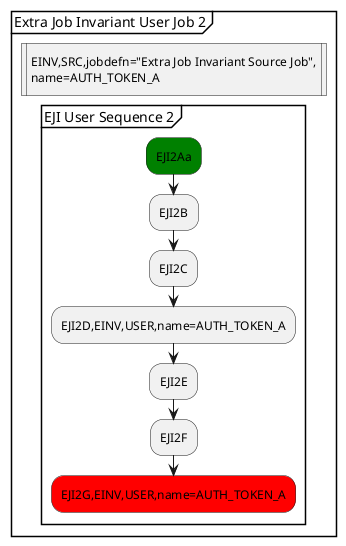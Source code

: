 @startuml
partition "Extra Job Invariant User Job 2" {
 :EINV,SRC,jobdefn="Extra Job Invariant Source Job",
 name=AUTH_TOKEN_A|
 detach
group "EJI User Sequence 2"
  #green:EJI2Aa;
  :EJI2B;
  :EJI2C;
  :EJI2D,EINV,USER,name=AUTH_TOKEN_A;
  :EJI2E;
  :EJI2F;
  #red:EJI2G,EINV,USER,name=AUTH_TOKEN_A;
  detach
end group
}
@enduml